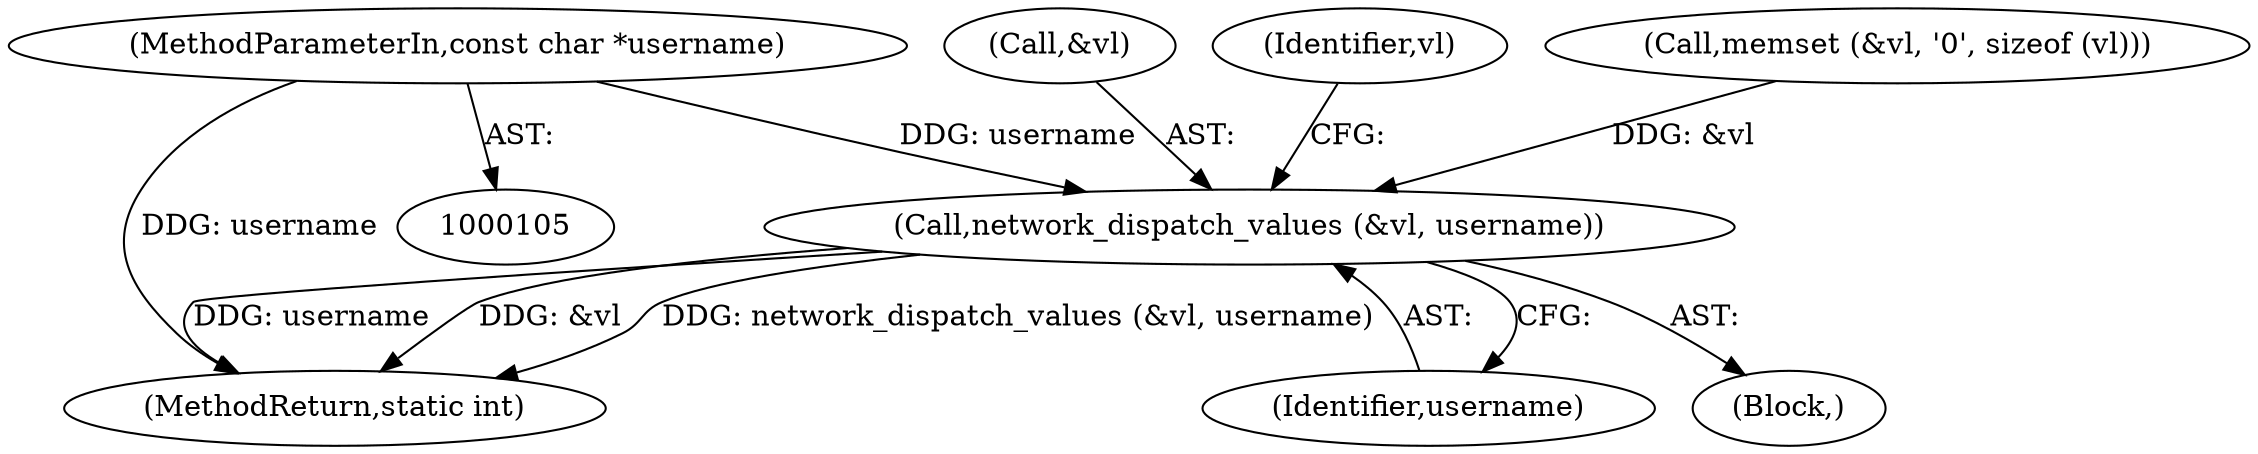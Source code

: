 digraph "0_collectd_b589096f907052b3a4da2b9ccc9b0e2e888dfc18@pointer" {
"1000110" [label="(MethodParameterIn,const char *username)"];
"1000366" [label="(Call,network_dispatch_values (&vl, username))"];
"1000369" [label="(Identifier,username)"];
"1000367" [label="(Call,&vl)"];
"1000110" [label="(MethodParameterIn,const char *username)"];
"1000372" [label="(Identifier,vl)"];
"1000817" [label="(MethodReturn,static int)"];
"1000366" [label="(Call,network_dispatch_values (&vl, username))"];
"1000134" [label="(Call,memset (&vl, '\0', sizeof (vl)))"];
"1000345" [label="(Block,)"];
"1000110" -> "1000105"  [label="AST: "];
"1000110" -> "1000817"  [label="DDG: username"];
"1000110" -> "1000366"  [label="DDG: username"];
"1000366" -> "1000345"  [label="AST: "];
"1000366" -> "1000369"  [label="CFG: "];
"1000367" -> "1000366"  [label="AST: "];
"1000369" -> "1000366"  [label="AST: "];
"1000372" -> "1000366"  [label="CFG: "];
"1000366" -> "1000817"  [label="DDG: username"];
"1000366" -> "1000817"  [label="DDG: &vl"];
"1000366" -> "1000817"  [label="DDG: network_dispatch_values (&vl, username)"];
"1000134" -> "1000366"  [label="DDG: &vl"];
}
